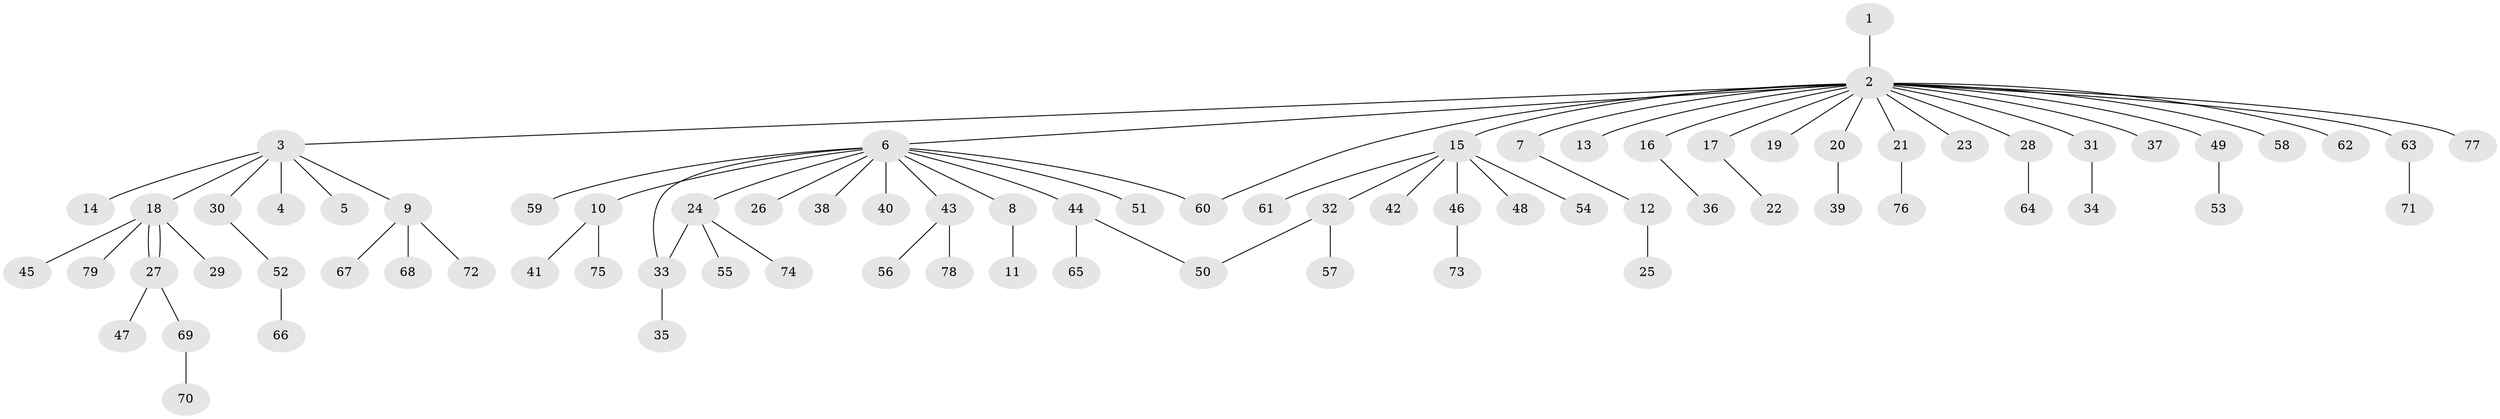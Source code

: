 // coarse degree distribution, {1: 0.7068965517241379, 21: 0.017241379310344827, 6: 0.05172413793103448, 11: 0.017241379310344827, 2: 0.1724137931034483, 3: 0.017241379310344827, 4: 0.017241379310344827}
// Generated by graph-tools (version 1.1) at 2025/41/03/06/25 10:41:49]
// undirected, 79 vertices, 82 edges
graph export_dot {
graph [start="1"]
  node [color=gray90,style=filled];
  1;
  2;
  3;
  4;
  5;
  6;
  7;
  8;
  9;
  10;
  11;
  12;
  13;
  14;
  15;
  16;
  17;
  18;
  19;
  20;
  21;
  22;
  23;
  24;
  25;
  26;
  27;
  28;
  29;
  30;
  31;
  32;
  33;
  34;
  35;
  36;
  37;
  38;
  39;
  40;
  41;
  42;
  43;
  44;
  45;
  46;
  47;
  48;
  49;
  50;
  51;
  52;
  53;
  54;
  55;
  56;
  57;
  58;
  59;
  60;
  61;
  62;
  63;
  64;
  65;
  66;
  67;
  68;
  69;
  70;
  71;
  72;
  73;
  74;
  75;
  76;
  77;
  78;
  79;
  1 -- 2;
  2 -- 3;
  2 -- 6;
  2 -- 7;
  2 -- 13;
  2 -- 15;
  2 -- 16;
  2 -- 17;
  2 -- 19;
  2 -- 20;
  2 -- 21;
  2 -- 23;
  2 -- 28;
  2 -- 31;
  2 -- 37;
  2 -- 49;
  2 -- 58;
  2 -- 60;
  2 -- 62;
  2 -- 63;
  2 -- 77;
  3 -- 4;
  3 -- 5;
  3 -- 9;
  3 -- 14;
  3 -- 18;
  3 -- 30;
  6 -- 8;
  6 -- 10;
  6 -- 24;
  6 -- 26;
  6 -- 33;
  6 -- 38;
  6 -- 40;
  6 -- 43;
  6 -- 44;
  6 -- 51;
  6 -- 59;
  6 -- 60;
  7 -- 12;
  8 -- 11;
  9 -- 67;
  9 -- 68;
  9 -- 72;
  10 -- 41;
  10 -- 75;
  12 -- 25;
  15 -- 32;
  15 -- 42;
  15 -- 46;
  15 -- 48;
  15 -- 54;
  15 -- 61;
  16 -- 36;
  17 -- 22;
  18 -- 27;
  18 -- 27;
  18 -- 29;
  18 -- 45;
  18 -- 79;
  20 -- 39;
  21 -- 76;
  24 -- 33;
  24 -- 55;
  24 -- 74;
  27 -- 47;
  27 -- 69;
  28 -- 64;
  30 -- 52;
  31 -- 34;
  32 -- 50;
  32 -- 57;
  33 -- 35;
  43 -- 56;
  43 -- 78;
  44 -- 50;
  44 -- 65;
  46 -- 73;
  49 -- 53;
  52 -- 66;
  63 -- 71;
  69 -- 70;
}
